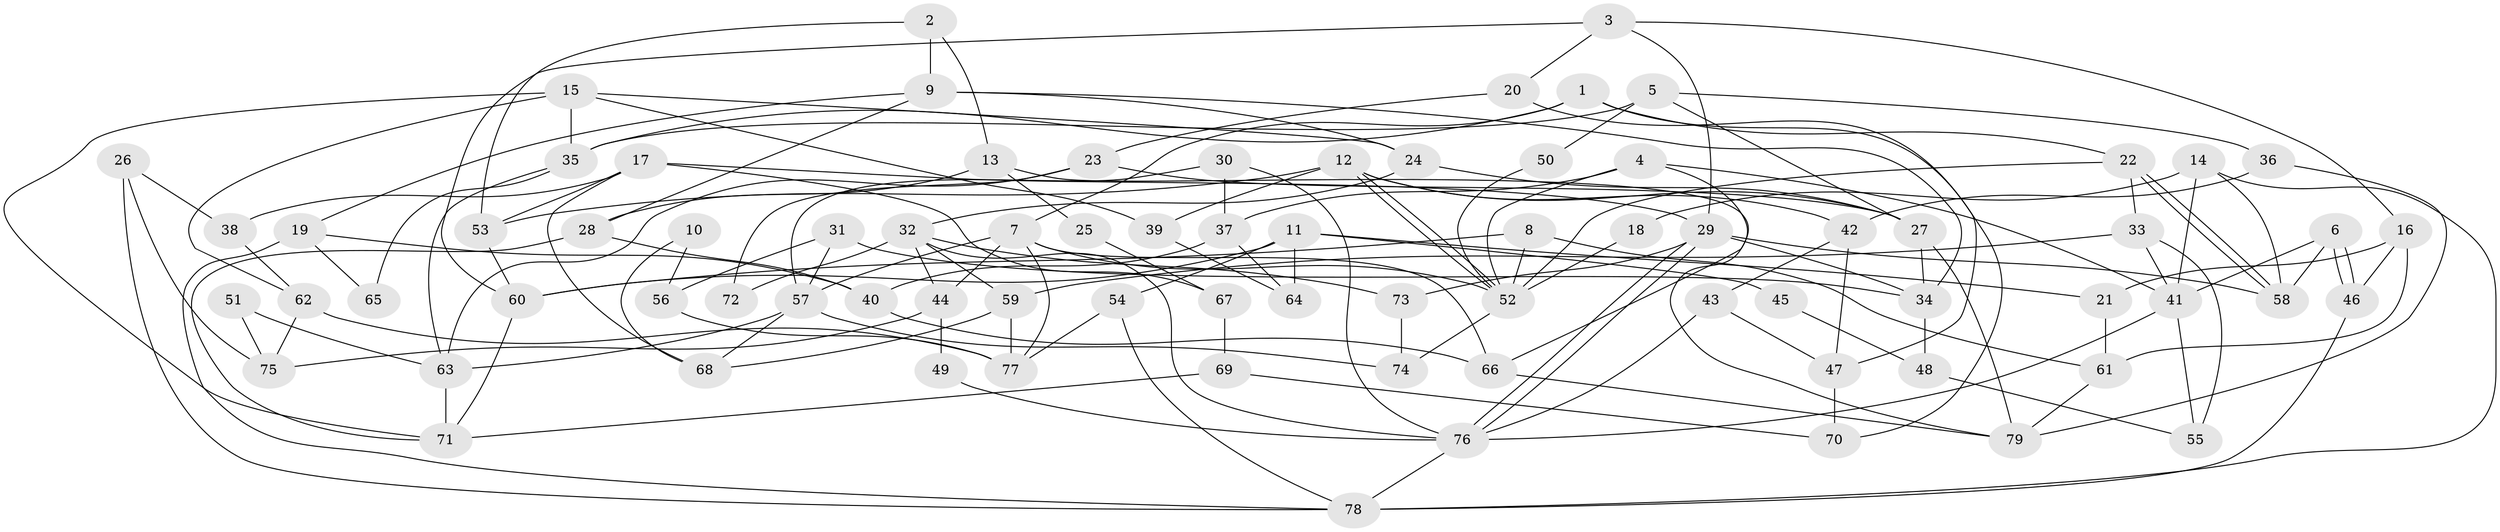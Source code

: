 // coarse degree distribution, {4: 0.21568627450980393, 3: 0.23529411764705882, 5: 0.13725490196078433, 8: 0.0784313725490196, 9: 0.0196078431372549, 7: 0.0392156862745098, 6: 0.11764705882352941, 2: 0.09803921568627451, 10: 0.0392156862745098, 12: 0.0196078431372549}
// Generated by graph-tools (version 1.1) at 2025/41/03/06/25 10:41:56]
// undirected, 79 vertices, 158 edges
graph export_dot {
graph [start="1"]
  node [color=gray90,style=filled];
  1;
  2;
  3;
  4;
  5;
  6;
  7;
  8;
  9;
  10;
  11;
  12;
  13;
  14;
  15;
  16;
  17;
  18;
  19;
  20;
  21;
  22;
  23;
  24;
  25;
  26;
  27;
  28;
  29;
  30;
  31;
  32;
  33;
  34;
  35;
  36;
  37;
  38;
  39;
  40;
  41;
  42;
  43;
  44;
  45;
  46;
  47;
  48;
  49;
  50;
  51;
  52;
  53;
  54;
  55;
  56;
  57;
  58;
  59;
  60;
  61;
  62;
  63;
  64;
  65;
  66;
  67;
  68;
  69;
  70;
  71;
  72;
  73;
  74;
  75;
  76;
  77;
  78;
  79;
  1 -- 22;
  1 -- 35;
  1 -- 7;
  1 -- 47;
  2 -- 9;
  2 -- 53;
  2 -- 13;
  3 -- 29;
  3 -- 60;
  3 -- 16;
  3 -- 20;
  4 -- 41;
  4 -- 37;
  4 -- 52;
  4 -- 66;
  5 -- 27;
  5 -- 36;
  5 -- 35;
  5 -- 50;
  6 -- 41;
  6 -- 46;
  6 -- 46;
  6 -- 58;
  7 -- 52;
  7 -- 44;
  7 -- 57;
  7 -- 66;
  7 -- 77;
  8 -- 52;
  8 -- 60;
  8 -- 61;
  9 -- 19;
  9 -- 24;
  9 -- 28;
  9 -- 34;
  10 -- 56;
  10 -- 68;
  11 -- 64;
  11 -- 54;
  11 -- 21;
  11 -- 45;
  11 -- 60;
  12 -- 27;
  12 -- 52;
  12 -- 52;
  12 -- 39;
  12 -- 42;
  12 -- 53;
  13 -- 79;
  13 -- 25;
  13 -- 28;
  14 -- 41;
  14 -- 58;
  14 -- 18;
  14 -- 78;
  15 -- 62;
  15 -- 24;
  15 -- 35;
  15 -- 39;
  15 -- 71;
  16 -- 21;
  16 -- 46;
  16 -- 61;
  17 -- 29;
  17 -- 53;
  17 -- 38;
  17 -- 67;
  17 -- 68;
  18 -- 52;
  19 -- 40;
  19 -- 78;
  19 -- 65;
  20 -- 23;
  20 -- 70;
  21 -- 61;
  22 -- 52;
  22 -- 58;
  22 -- 58;
  22 -- 33;
  23 -- 63;
  23 -- 27;
  23 -- 72;
  24 -- 27;
  24 -- 32;
  25 -- 67;
  26 -- 75;
  26 -- 78;
  26 -- 38;
  27 -- 79;
  27 -- 34;
  28 -- 40;
  28 -- 71;
  29 -- 76;
  29 -- 76;
  29 -- 58;
  29 -- 34;
  29 -- 73;
  30 -- 76;
  30 -- 57;
  30 -- 37;
  31 -- 57;
  31 -- 34;
  31 -- 56;
  32 -- 76;
  32 -- 73;
  32 -- 44;
  32 -- 59;
  32 -- 72;
  33 -- 59;
  33 -- 41;
  33 -- 55;
  34 -- 48;
  35 -- 63;
  35 -- 65;
  36 -- 79;
  36 -- 42;
  37 -- 40;
  37 -- 64;
  38 -- 62;
  39 -- 64;
  40 -- 66;
  41 -- 76;
  41 -- 55;
  42 -- 43;
  42 -- 47;
  43 -- 76;
  43 -- 47;
  44 -- 49;
  44 -- 75;
  45 -- 48;
  46 -- 78;
  47 -- 70;
  48 -- 55;
  49 -- 76;
  50 -- 52;
  51 -- 63;
  51 -- 75;
  52 -- 74;
  53 -- 60;
  54 -- 77;
  54 -- 78;
  56 -- 77;
  57 -- 63;
  57 -- 68;
  57 -- 74;
  59 -- 68;
  59 -- 77;
  60 -- 71;
  61 -- 79;
  62 -- 77;
  62 -- 75;
  63 -- 71;
  66 -- 79;
  67 -- 69;
  69 -- 71;
  69 -- 70;
  73 -- 74;
  76 -- 78;
}
